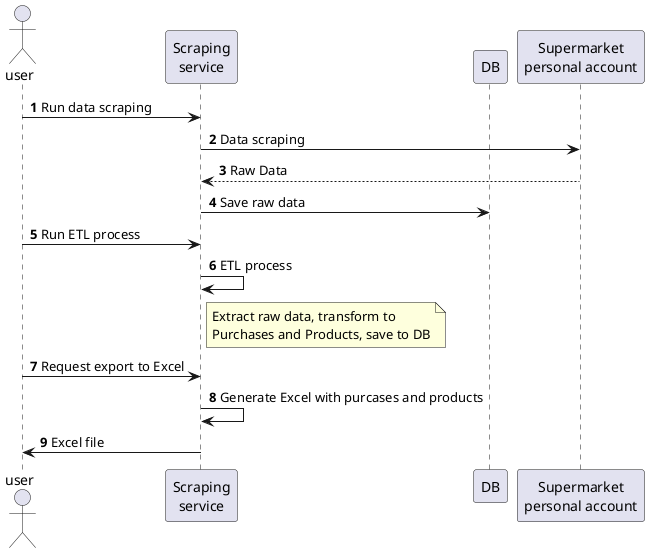 @startuml

autonumber
actor user
participant ss as "Scraping\nservice"
participant db as "DB"
participant account as "Supermarket\npersonal account"

user -> ss: Run data scraping
ss -> account: Data scraping
account --> ss: Raw Data
ss -> db: Save raw data
user -> ss: Run ETL process
ss -> ss: ETL process
note right ss: Extract raw data, transform to\nPurchases and Products, save to DB
user -> ss: Request export to Excel
ss -> ss: Generate Excel with purcases and products
ss -> user: Excel file

@enduml